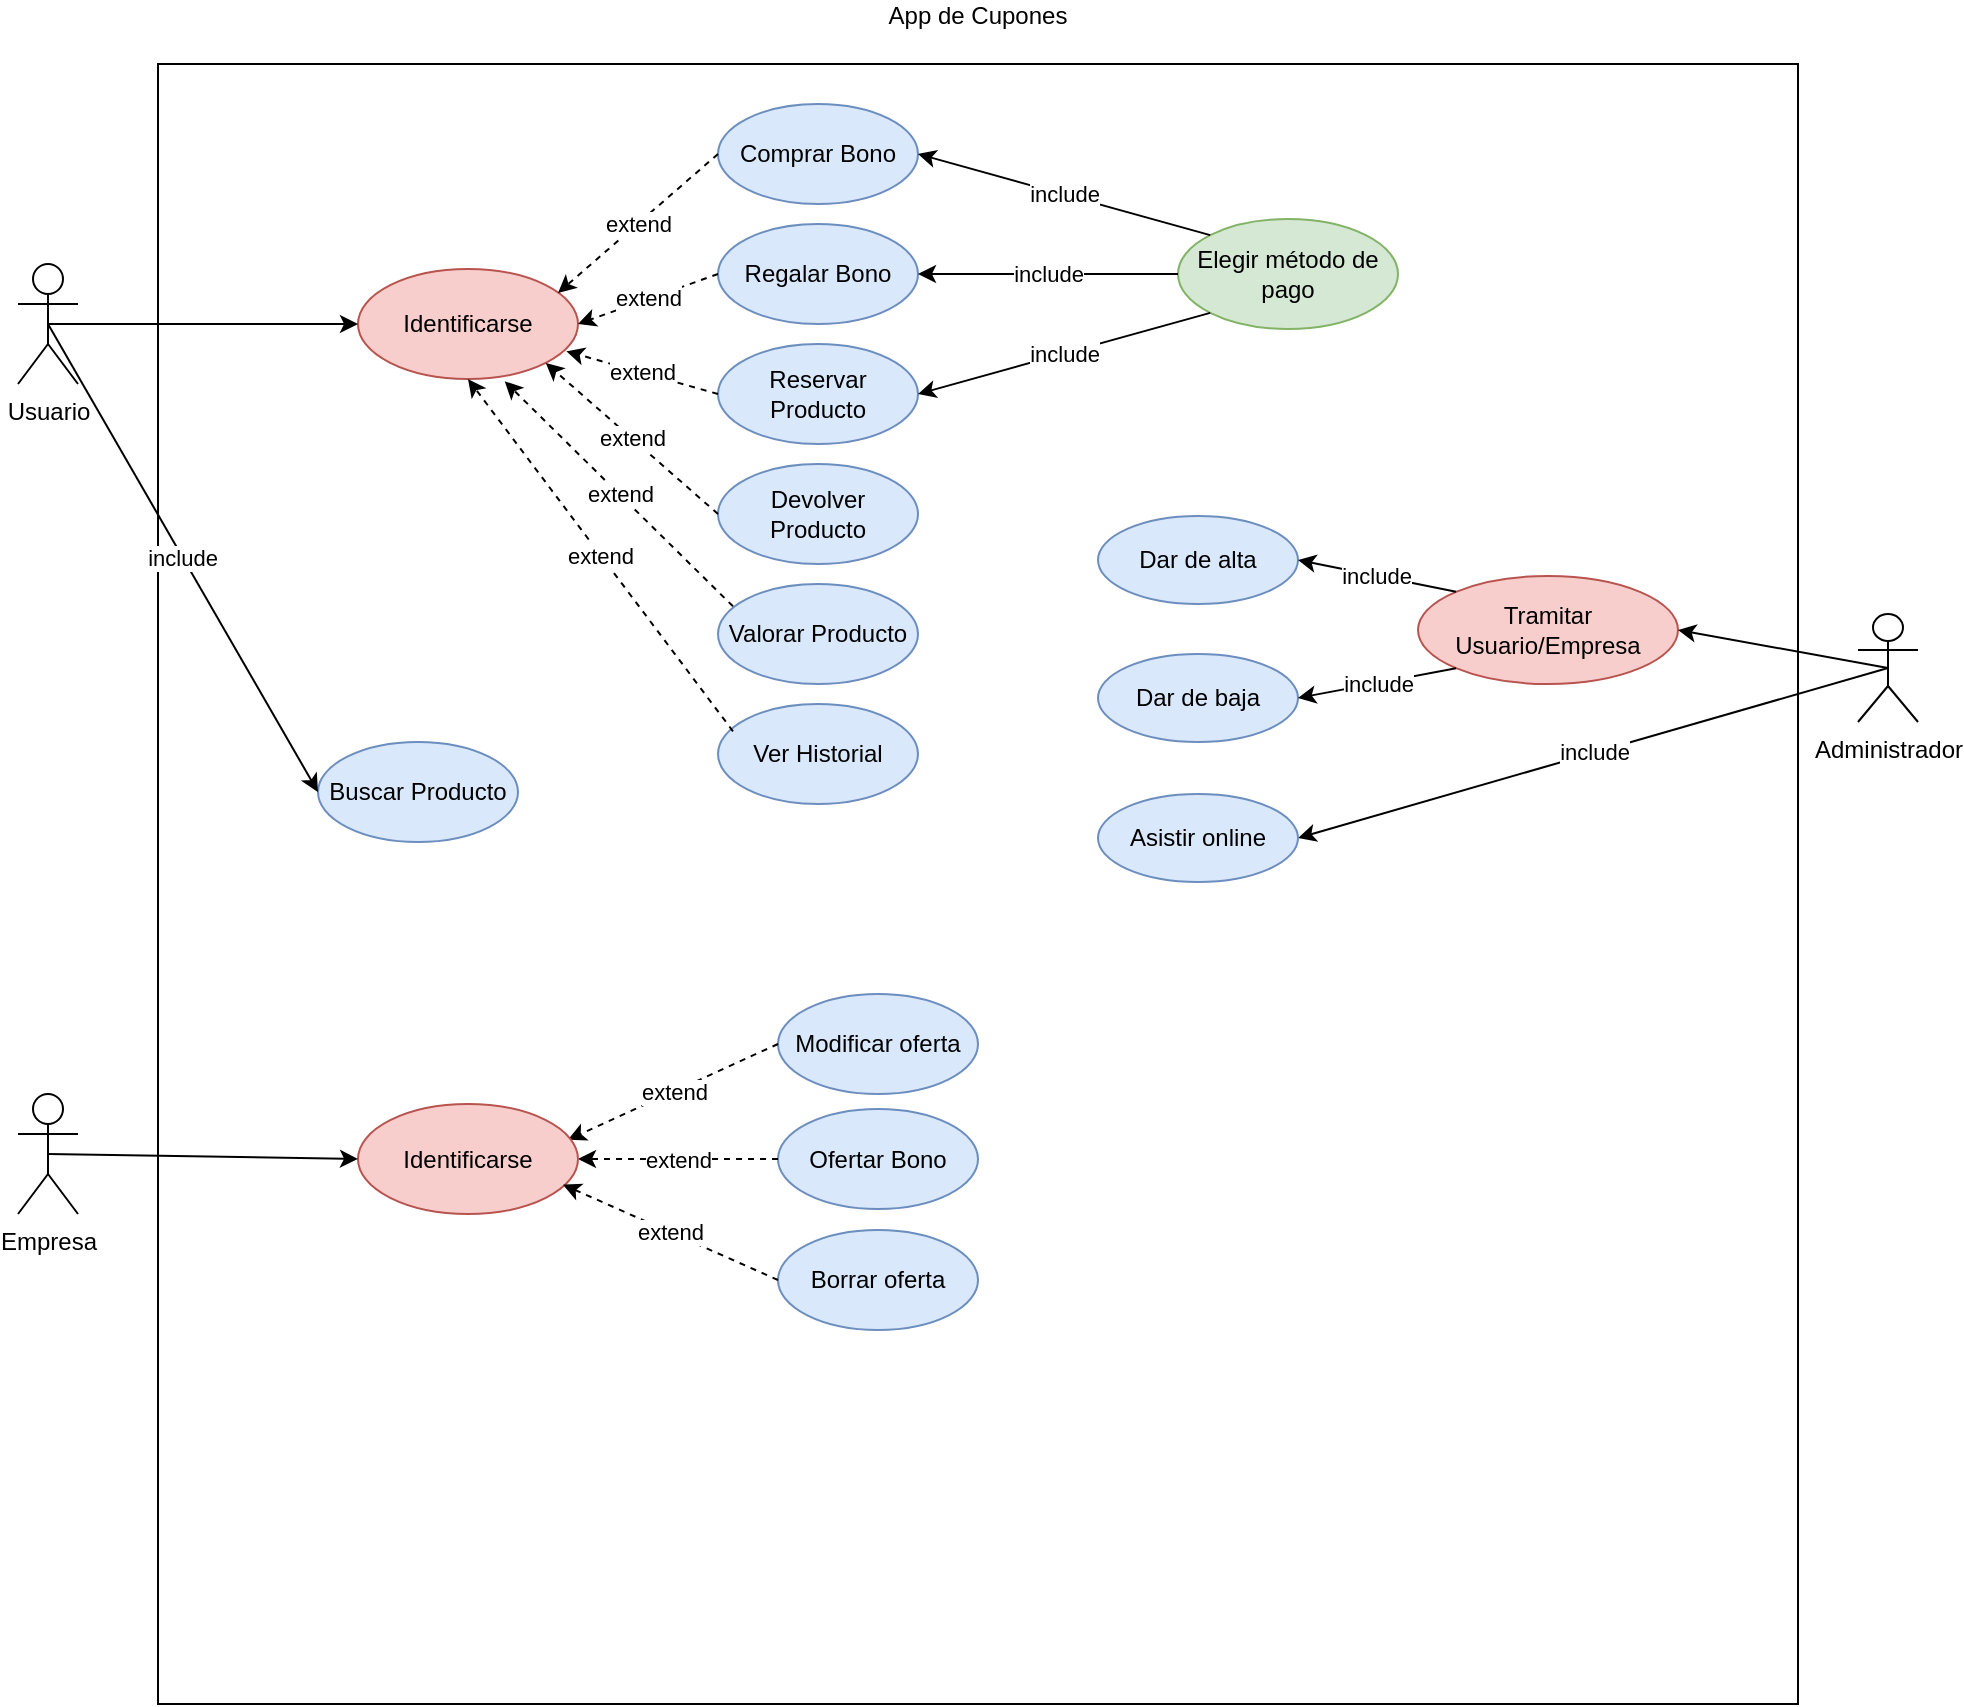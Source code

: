 <mxfile version="15.8.5" type="github">
  <diagram id="RV5CSDYpfyLuxDymEW0m" name="Page-1">
    <mxGraphModel dx="1185" dy="643" grid="1" gridSize="10" guides="1" tooltips="1" connect="1" arrows="1" fold="1" page="1" pageScale="1" pageWidth="827" pageHeight="1169" math="0" shadow="0">
      <root>
        <mxCell id="0" />
        <mxCell id="1" parent="0" />
        <mxCell id="a6lOTXQf3GXVWLe3gGw5-1" value="&lt;div&gt;App de Cupones&lt;/div&gt;&lt;div&gt;&lt;br&gt;&lt;/div&gt;" style="whiteSpace=wrap;html=1;aspect=fixed;fillColor=none;labelPosition=center;verticalLabelPosition=top;align=center;verticalAlign=bottom;" vertex="1" parent="1">
          <mxGeometry x="180" y="70" width="820" height="820" as="geometry" />
        </mxCell>
        <mxCell id="a6lOTXQf3GXVWLe3gGw5-2" value="&lt;div&gt;Comprar Bono&lt;/div&gt;" style="ellipse;whiteSpace=wrap;html=1;fillColor=#dae8fc;strokeColor=#6c8ebf;" vertex="1" parent="1">
          <mxGeometry x="460" y="90" width="100" height="50" as="geometry" />
        </mxCell>
        <mxCell id="a6lOTXQf3GXVWLe3gGw5-3" value="&lt;div&gt;Usuario&lt;/div&gt;" style="shape=umlActor;verticalLabelPosition=bottom;verticalAlign=top;html=1;outlineConnect=0;fillColor=none;" vertex="1" parent="1">
          <mxGeometry x="110" y="170" width="30" height="60" as="geometry" />
        </mxCell>
        <mxCell id="a6lOTXQf3GXVWLe3gGw5-4" value="&lt;div&gt;Empresa&lt;/div&gt;&lt;div&gt;&lt;br&gt;&lt;/div&gt;" style="shape=umlActor;verticalLabelPosition=bottom;verticalAlign=top;html=1;outlineConnect=0;fillColor=none;" vertex="1" parent="1">
          <mxGeometry x="110" y="585" width="30" height="60" as="geometry" />
        </mxCell>
        <mxCell id="a6lOTXQf3GXVWLe3gGw5-5" value="&lt;div&gt;Administrador&lt;/div&gt;" style="shape=umlActor;verticalLabelPosition=bottom;verticalAlign=top;html=1;outlineConnect=0;fillColor=none;" vertex="1" parent="1">
          <mxGeometry x="1030" y="345" width="30" height="54" as="geometry" />
        </mxCell>
        <mxCell id="a6lOTXQf3GXVWLe3gGw5-7" value="Regalar Bono" style="ellipse;whiteSpace=wrap;html=1;fillColor=#dae8fc;strokeColor=#6c8ebf;" vertex="1" parent="1">
          <mxGeometry x="460" y="150" width="100" height="50" as="geometry" />
        </mxCell>
        <mxCell id="a6lOTXQf3GXVWLe3gGw5-8" value="Ofertar Bono" style="ellipse;whiteSpace=wrap;html=1;fillColor=#dae8fc;strokeColor=#6c8ebf;" vertex="1" parent="1">
          <mxGeometry x="490" y="592.5" width="100" height="50" as="geometry" />
        </mxCell>
        <mxCell id="a6lOTXQf3GXVWLe3gGw5-9" value="&lt;div&gt;Buscar Producto&lt;/div&gt;" style="ellipse;whiteSpace=wrap;html=1;fillColor=#dae8fc;strokeColor=#6c8ebf;" vertex="1" parent="1">
          <mxGeometry x="260" y="409" width="100" height="50" as="geometry" />
        </mxCell>
        <mxCell id="a6lOTXQf3GXVWLe3gGw5-10" value="Reservar Producto" style="ellipse;whiteSpace=wrap;html=1;fillColor=#dae8fc;strokeColor=#6c8ebf;" vertex="1" parent="1">
          <mxGeometry x="460" y="210" width="100" height="50" as="geometry" />
        </mxCell>
        <mxCell id="a6lOTXQf3GXVWLe3gGw5-11" value="Devolver Producto" style="ellipse;whiteSpace=wrap;html=1;fillColor=#dae8fc;strokeColor=#6c8ebf;" vertex="1" parent="1">
          <mxGeometry x="460" y="270" width="100" height="50" as="geometry" />
        </mxCell>
        <mxCell id="a6lOTXQf3GXVWLe3gGw5-12" value="Valorar Producto" style="ellipse;whiteSpace=wrap;html=1;fillColor=#dae8fc;strokeColor=#6c8ebf;" vertex="1" parent="1">
          <mxGeometry x="460" y="330" width="100" height="50" as="geometry" />
        </mxCell>
        <mxCell id="a6lOTXQf3GXVWLe3gGw5-13" value="Modificar oferta" style="ellipse;whiteSpace=wrap;html=1;fillColor=#dae8fc;strokeColor=#6c8ebf;" vertex="1" parent="1">
          <mxGeometry x="490" y="535" width="100" height="50" as="geometry" />
        </mxCell>
        <mxCell id="a6lOTXQf3GXVWLe3gGw5-14" value="Dar de alta" style="ellipse;whiteSpace=wrap;html=1;fillColor=#dae8fc;strokeColor=#6c8ebf;" vertex="1" parent="1">
          <mxGeometry x="650" y="296" width="100" height="44" as="geometry" />
        </mxCell>
        <mxCell id="a6lOTXQf3GXVWLe3gGw5-15" value="Dar de baja" style="ellipse;whiteSpace=wrap;html=1;fillColor=#dae8fc;strokeColor=#6c8ebf;" vertex="1" parent="1">
          <mxGeometry x="650" y="365" width="100" height="44" as="geometry" />
        </mxCell>
        <mxCell id="a6lOTXQf3GXVWLe3gGw5-16" value="Elegir método de pago" style="ellipse;whiteSpace=wrap;html=1;fillColor=#d5e8d4;strokeColor=#82b366;" vertex="1" parent="1">
          <mxGeometry x="690" y="147.5" width="110" height="55" as="geometry" />
        </mxCell>
        <mxCell id="a6lOTXQf3GXVWLe3gGw5-17" value="Tramitar Usuario/Empresa" style="ellipse;whiteSpace=wrap;html=1;fillColor=#f8cecc;strokeColor=#b85450;" vertex="1" parent="1">
          <mxGeometry x="810" y="326" width="130" height="54" as="geometry" />
        </mxCell>
        <mxCell id="a6lOTXQf3GXVWLe3gGw5-18" value="extend" style="endArrow=classic;html=1;rounded=0;exitX=0;exitY=0.5;exitDx=0;exitDy=0;entryX=0.955;entryY=0.324;entryDx=0;entryDy=0;dashed=1;entryPerimeter=0;" edge="1" parent="1" source="a6lOTXQf3GXVWLe3gGw5-13" target="a6lOTXQf3GXVWLe3gGw5-31">
          <mxGeometry width="50" height="50" relative="1" as="geometry">
            <mxPoint x="540" y="520" as="sourcePoint" />
            <mxPoint x="590" y="470" as="targetPoint" />
          </mxGeometry>
        </mxCell>
        <mxCell id="a6lOTXQf3GXVWLe3gGw5-19" value="extend" style="endArrow=classic;html=1;rounded=0;exitX=0;exitY=0.5;exitDx=0;exitDy=0;entryX=1;entryY=0.5;entryDx=0;entryDy=0;dashed=1;" edge="1" parent="1" source="a6lOTXQf3GXVWLe3gGw5-8" target="a6lOTXQf3GXVWLe3gGw5-31">
          <mxGeometry width="50" height="50" relative="1" as="geometry">
            <mxPoint x="135" y="625" as="sourcePoint" />
            <mxPoint x="260" y="595" as="targetPoint" />
          </mxGeometry>
        </mxCell>
        <mxCell id="a6lOTXQf3GXVWLe3gGw5-20" value="Identificarse" style="ellipse;whiteSpace=wrap;html=1;fillColor=#f8cecc;strokeColor=#b85450;" vertex="1" parent="1">
          <mxGeometry x="280" y="172.5" width="110" height="55" as="geometry" />
        </mxCell>
        <mxCell id="a6lOTXQf3GXVWLe3gGw5-21" value="extend" style="endArrow=classic;html=1;rounded=0;entryX=0.909;entryY=0.218;entryDx=0;entryDy=0;dashed=1;entryPerimeter=0;exitX=0;exitY=0.5;exitDx=0;exitDy=0;" edge="1" parent="1">
          <mxGeometry width="50" height="50" relative="1" as="geometry">
            <mxPoint x="460" y="115" as="sourcePoint" />
            <mxPoint x="379.99" y="184.49" as="targetPoint" />
          </mxGeometry>
        </mxCell>
        <mxCell id="a6lOTXQf3GXVWLe3gGw5-22" value="extend" style="endArrow=classic;html=1;rounded=0;exitX=0;exitY=0.5;exitDx=0;exitDy=0;entryX=1;entryY=0.5;entryDx=0;entryDy=0;dashed=1;" edge="1" parent="1" source="a6lOTXQf3GXVWLe3gGw5-7" target="a6lOTXQf3GXVWLe3gGw5-20">
          <mxGeometry width="50" height="50" relative="1" as="geometry">
            <mxPoint x="323.891" y="190.555" as="sourcePoint" />
            <mxPoint x="410" y="125" as="targetPoint" />
          </mxGeometry>
        </mxCell>
        <mxCell id="a6lOTXQf3GXVWLe3gGw5-23" value="extend" style="endArrow=classic;html=1;rounded=0;exitX=0;exitY=0.5;exitDx=0;exitDy=0;entryX=0.947;entryY=0.748;entryDx=0;entryDy=0;dashed=1;entryPerimeter=0;" edge="1" parent="1" source="a6lOTXQf3GXVWLe3gGw5-10" target="a6lOTXQf3GXVWLe3gGw5-20">
          <mxGeometry width="50" height="50" relative="1" as="geometry">
            <mxPoint x="323.891" y="190.555" as="sourcePoint" />
            <mxPoint x="410" y="185" as="targetPoint" />
          </mxGeometry>
        </mxCell>
        <mxCell id="a6lOTXQf3GXVWLe3gGw5-24" value="extend" style="endArrow=classic;html=1;rounded=0;exitX=0;exitY=0.5;exitDx=0;exitDy=0;dashed=1;entryX=1;entryY=1;entryDx=0;entryDy=0;" edge="1" parent="1" source="a6lOTXQf3GXVWLe3gGw5-11" target="a6lOTXQf3GXVWLe3gGw5-20">
          <mxGeometry width="50" height="50" relative="1" as="geometry">
            <mxPoint x="338.35" y="219.515" as="sourcePoint" />
            <mxPoint x="410" y="245" as="targetPoint" />
          </mxGeometry>
        </mxCell>
        <mxCell id="a6lOTXQf3GXVWLe3gGw5-25" value="extend" style="endArrow=classic;html=1;rounded=0;exitX=0.075;exitY=0.223;exitDx=0;exitDy=0;exitPerimeter=0;dashed=1;entryX=0.667;entryY=1.021;entryDx=0;entryDy=0;entryPerimeter=0;" edge="1" parent="1" source="a6lOTXQf3GXVWLe3gGw5-12" target="a6lOTXQf3GXVWLe3gGw5-20">
          <mxGeometry width="50" height="50" relative="1" as="geometry">
            <mxPoint x="323.891" y="229.445" as="sourcePoint" />
            <mxPoint x="410" y="300" as="targetPoint" />
          </mxGeometry>
        </mxCell>
        <mxCell id="a6lOTXQf3GXVWLe3gGw5-26" value="" style="endArrow=classic;html=1;rounded=0;exitX=0.5;exitY=0.5;exitDx=0;exitDy=0;entryX=0;entryY=0.5;entryDx=0;entryDy=0;exitPerimeter=0;" edge="1" parent="1" source="a6lOTXQf3GXVWLe3gGw5-3" target="a6lOTXQf3GXVWLe3gGw5-20">
          <mxGeometry width="50" height="50" relative="1" as="geometry">
            <mxPoint x="323.891" y="190.555" as="sourcePoint" />
            <mxPoint x="410" y="125" as="targetPoint" />
          </mxGeometry>
        </mxCell>
        <mxCell id="a6lOTXQf3GXVWLe3gGw5-27" value="include" style="endArrow=classic;html=1;rounded=0;exitX=0.5;exitY=0.5;exitDx=0;exitDy=0;entryX=0;entryY=0.5;entryDx=0;entryDy=0;exitPerimeter=0;" edge="1" parent="1" source="a6lOTXQf3GXVWLe3gGw5-3" target="a6lOTXQf3GXVWLe3gGw5-9">
          <mxGeometry width="50" height="50" relative="1" as="geometry">
            <mxPoint x="135" y="210" as="sourcePoint" />
            <mxPoint x="290" y="210" as="targetPoint" />
          </mxGeometry>
        </mxCell>
        <mxCell id="a6lOTXQf3GXVWLe3gGw5-28" value="include" style="endArrow=classic;html=1;rounded=0;exitX=0;exitY=0.5;exitDx=0;exitDy=0;entryX=1;entryY=0.5;entryDx=0;entryDy=0;" edge="1" parent="1" source="a6lOTXQf3GXVWLe3gGw5-16" target="a6lOTXQf3GXVWLe3gGw5-7">
          <mxGeometry width="50" height="50" relative="1" as="geometry">
            <mxPoint x="397.47" y="202.025" as="sourcePoint" />
            <mxPoint x="470" y="187.5" as="targetPoint" />
          </mxGeometry>
        </mxCell>
        <mxCell id="a6lOTXQf3GXVWLe3gGw5-29" value="include" style="endArrow=classic;html=1;rounded=0;exitX=0;exitY=0;exitDx=0;exitDy=0;entryX=1;entryY=0.5;entryDx=0;entryDy=0;" edge="1" parent="1" source="a6lOTXQf3GXVWLe3gGw5-16" target="a6lOTXQf3GXVWLe3gGw5-2">
          <mxGeometry width="50" height="50" relative="1" as="geometry">
            <mxPoint x="570" y="187.5" as="sourcePoint" />
            <mxPoint x="610" y="152.5" as="targetPoint" />
          </mxGeometry>
        </mxCell>
        <mxCell id="a6lOTXQf3GXVWLe3gGw5-30" value="Ver Historial" style="ellipse;whiteSpace=wrap;html=1;fillColor=#dae8fc;strokeColor=#6c8ebf;" vertex="1" parent="1">
          <mxGeometry x="460" y="390" width="100" height="50" as="geometry" />
        </mxCell>
        <mxCell id="a6lOTXQf3GXVWLe3gGw5-31" value="Identificarse" style="ellipse;whiteSpace=wrap;html=1;fillColor=#f8cecc;strokeColor=#b85450;" vertex="1" parent="1">
          <mxGeometry x="280" y="590" width="110" height="55" as="geometry" />
        </mxCell>
        <mxCell id="a6lOTXQf3GXVWLe3gGw5-32" value="extend" style="endArrow=classic;html=1;rounded=0;exitX=0.075;exitY=0.273;exitDx=0;exitDy=0;dashed=1;exitPerimeter=0;entryX=0.5;entryY=1;entryDx=0;entryDy=0;" edge="1" parent="1" source="a6lOTXQf3GXVWLe3gGw5-30" target="a6lOTXQf3GXVWLe3gGw5-20">
          <mxGeometry width="50" height="50" relative="1" as="geometry">
            <mxPoint x="135" y="210" as="sourcePoint" />
            <mxPoint x="270" y="375" as="targetPoint" />
          </mxGeometry>
        </mxCell>
        <mxCell id="a6lOTXQf3GXVWLe3gGw5-33" value="include" style="endArrow=classic;html=1;rounded=0;exitX=0;exitY=0;exitDx=0;exitDy=0;entryX=1;entryY=0.5;entryDx=0;entryDy=0;" edge="1" parent="1" source="a6lOTXQf3GXVWLe3gGw5-17" target="a6lOTXQf3GXVWLe3gGw5-14">
          <mxGeometry width="50" height="50" relative="1" as="geometry">
            <mxPoint x="135" y="305" as="sourcePoint" />
            <mxPoint x="270" y="470" as="targetPoint" />
          </mxGeometry>
        </mxCell>
        <mxCell id="a6lOTXQf3GXVWLe3gGw5-34" value="include" style="endArrow=classic;html=1;rounded=0;exitX=0;exitY=1;exitDx=0;exitDy=0;entryX=1;entryY=0.5;entryDx=0;entryDy=0;" edge="1" parent="1" source="a6lOTXQf3GXVWLe3gGw5-17" target="a6lOTXQf3GXVWLe3gGw5-15">
          <mxGeometry width="50" height="50" relative="1" as="geometry">
            <mxPoint x="879.038" y="363.787" as="sourcePoint" />
            <mxPoint x="830" y="350" as="targetPoint" />
          </mxGeometry>
        </mxCell>
        <mxCell id="a6lOTXQf3GXVWLe3gGw5-35" value="" style="endArrow=classic;html=1;rounded=0;exitX=0.5;exitY=0.5;exitDx=0;exitDy=0;entryX=1;entryY=0.5;entryDx=0;entryDy=0;exitPerimeter=0;" edge="1" parent="1" source="a6lOTXQf3GXVWLe3gGw5-5" target="a6lOTXQf3GXVWLe3gGw5-17">
          <mxGeometry width="50" height="50" relative="1" as="geometry">
            <mxPoint x="869.038" y="363.787" as="sourcePoint" />
            <mxPoint x="790" y="350" as="targetPoint" />
          </mxGeometry>
        </mxCell>
        <mxCell id="a6lOTXQf3GXVWLe3gGw5-36" value="" style="endArrow=classic;html=1;rounded=0;entryX=0;entryY=0.5;entryDx=0;entryDy=0;exitX=0.5;exitY=0.5;exitDx=0;exitDy=0;exitPerimeter=0;" edge="1" parent="1" source="a6lOTXQf3GXVWLe3gGw5-4" target="a6lOTXQf3GXVWLe3gGw5-31">
          <mxGeometry width="50" height="50" relative="1" as="geometry">
            <mxPoint x="135" y="210" as="sourcePoint" />
            <mxPoint x="270" y="375" as="targetPoint" />
          </mxGeometry>
        </mxCell>
        <mxCell id="a6lOTXQf3GXVWLe3gGw5-37" value="include" style="endArrow=classic;html=1;rounded=0;exitX=0;exitY=1;exitDx=0;exitDy=0;entryX=1;entryY=0.5;entryDx=0;entryDy=0;" edge="1" parent="1" source="a6lOTXQf3GXVWLe3gGw5-16" target="a6lOTXQf3GXVWLe3gGw5-10">
          <mxGeometry width="50" height="50" relative="1" as="geometry">
            <mxPoint x="570" y="187.5" as="sourcePoint" />
            <mxPoint x="641.65" y="161.19" as="targetPoint" />
          </mxGeometry>
        </mxCell>
        <mxCell id="a6lOTXQf3GXVWLe3gGw5-38" value="include" style="endArrow=classic;html=1;rounded=0;exitX=0.5;exitY=0.5;exitDx=0;exitDy=0;exitPerimeter=0;entryX=1;entryY=0.5;entryDx=0;entryDy=0;" edge="1" parent="1" source="a6lOTXQf3GXVWLe3gGw5-5" target="a6lOTXQf3GXVWLe3gGw5-39">
          <mxGeometry width="50" height="50" relative="1" as="geometry">
            <mxPoint x="1055" y="385" as="sourcePoint" />
            <mxPoint x="967" y="362.5" as="targetPoint" />
          </mxGeometry>
        </mxCell>
        <mxCell id="a6lOTXQf3GXVWLe3gGw5-39" value="Asistir online" style="ellipse;whiteSpace=wrap;html=1;fillColor=#dae8fc;strokeColor=#6c8ebf;" vertex="1" parent="1">
          <mxGeometry x="650" y="435" width="100" height="44" as="geometry" />
        </mxCell>
        <mxCell id="a6lOTXQf3GXVWLe3gGw5-41" value="Borrar oferta" style="ellipse;whiteSpace=wrap;html=1;fillColor=#dae8fc;strokeColor=#6c8ebf;" vertex="1" parent="1">
          <mxGeometry x="490" y="653" width="100" height="50" as="geometry" />
        </mxCell>
        <mxCell id="a6lOTXQf3GXVWLe3gGw5-42" value="extend" style="endArrow=classic;html=1;rounded=0;exitX=0;exitY=0.5;exitDx=0;exitDy=0;entryX=0.932;entryY=0.733;entryDx=0;entryDy=0;dashed=1;entryPerimeter=0;" edge="1" parent="1" source="a6lOTXQf3GXVWLe3gGw5-41" target="a6lOTXQf3GXVWLe3gGw5-31">
          <mxGeometry width="50" height="50" relative="1" as="geometry">
            <mxPoint x="500" y="627.5" as="sourcePoint" />
            <mxPoint x="400" y="627.5" as="targetPoint" />
          </mxGeometry>
        </mxCell>
      </root>
    </mxGraphModel>
  </diagram>
</mxfile>
